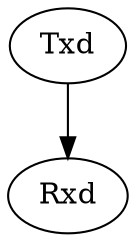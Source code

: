 strict digraph "" {
	Txd	 [complexity=2,
		importance=0.156249980666,
		rank=0.0781249903328];
	Rxd	 [complexity=0,
		importance=0.0937498646595,
		rank=0.0];
	Txd -> Rxd;
}
